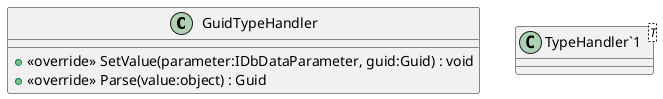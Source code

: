 @startuml
class GuidTypeHandler {
    + <<override>> SetValue(parameter:IDbDataParameter, guid:Guid) : void
    + <<override>> Parse(value:object) : Guid
}
class "TypeHandler`1"<T> {
}
@enduml
